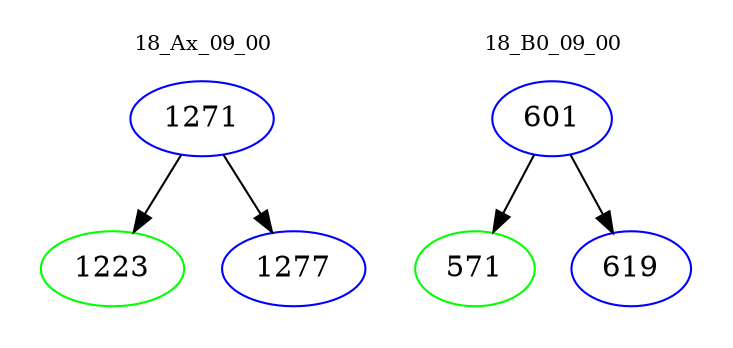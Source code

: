 digraph{
subgraph cluster_0 {
color = white
label = "18_Ax_09_00";
fontsize=10;
T0_1271 [label="1271", color="blue"]
T0_1271 -> T0_1223 [color="black"]
T0_1223 [label="1223", color="green"]
T0_1271 -> T0_1277 [color="black"]
T0_1277 [label="1277", color="blue"]
}
subgraph cluster_1 {
color = white
label = "18_B0_09_00";
fontsize=10;
T1_601 [label="601", color="blue"]
T1_601 -> T1_571 [color="black"]
T1_571 [label="571", color="green"]
T1_601 -> T1_619 [color="black"]
T1_619 [label="619", color="blue"]
}
}
